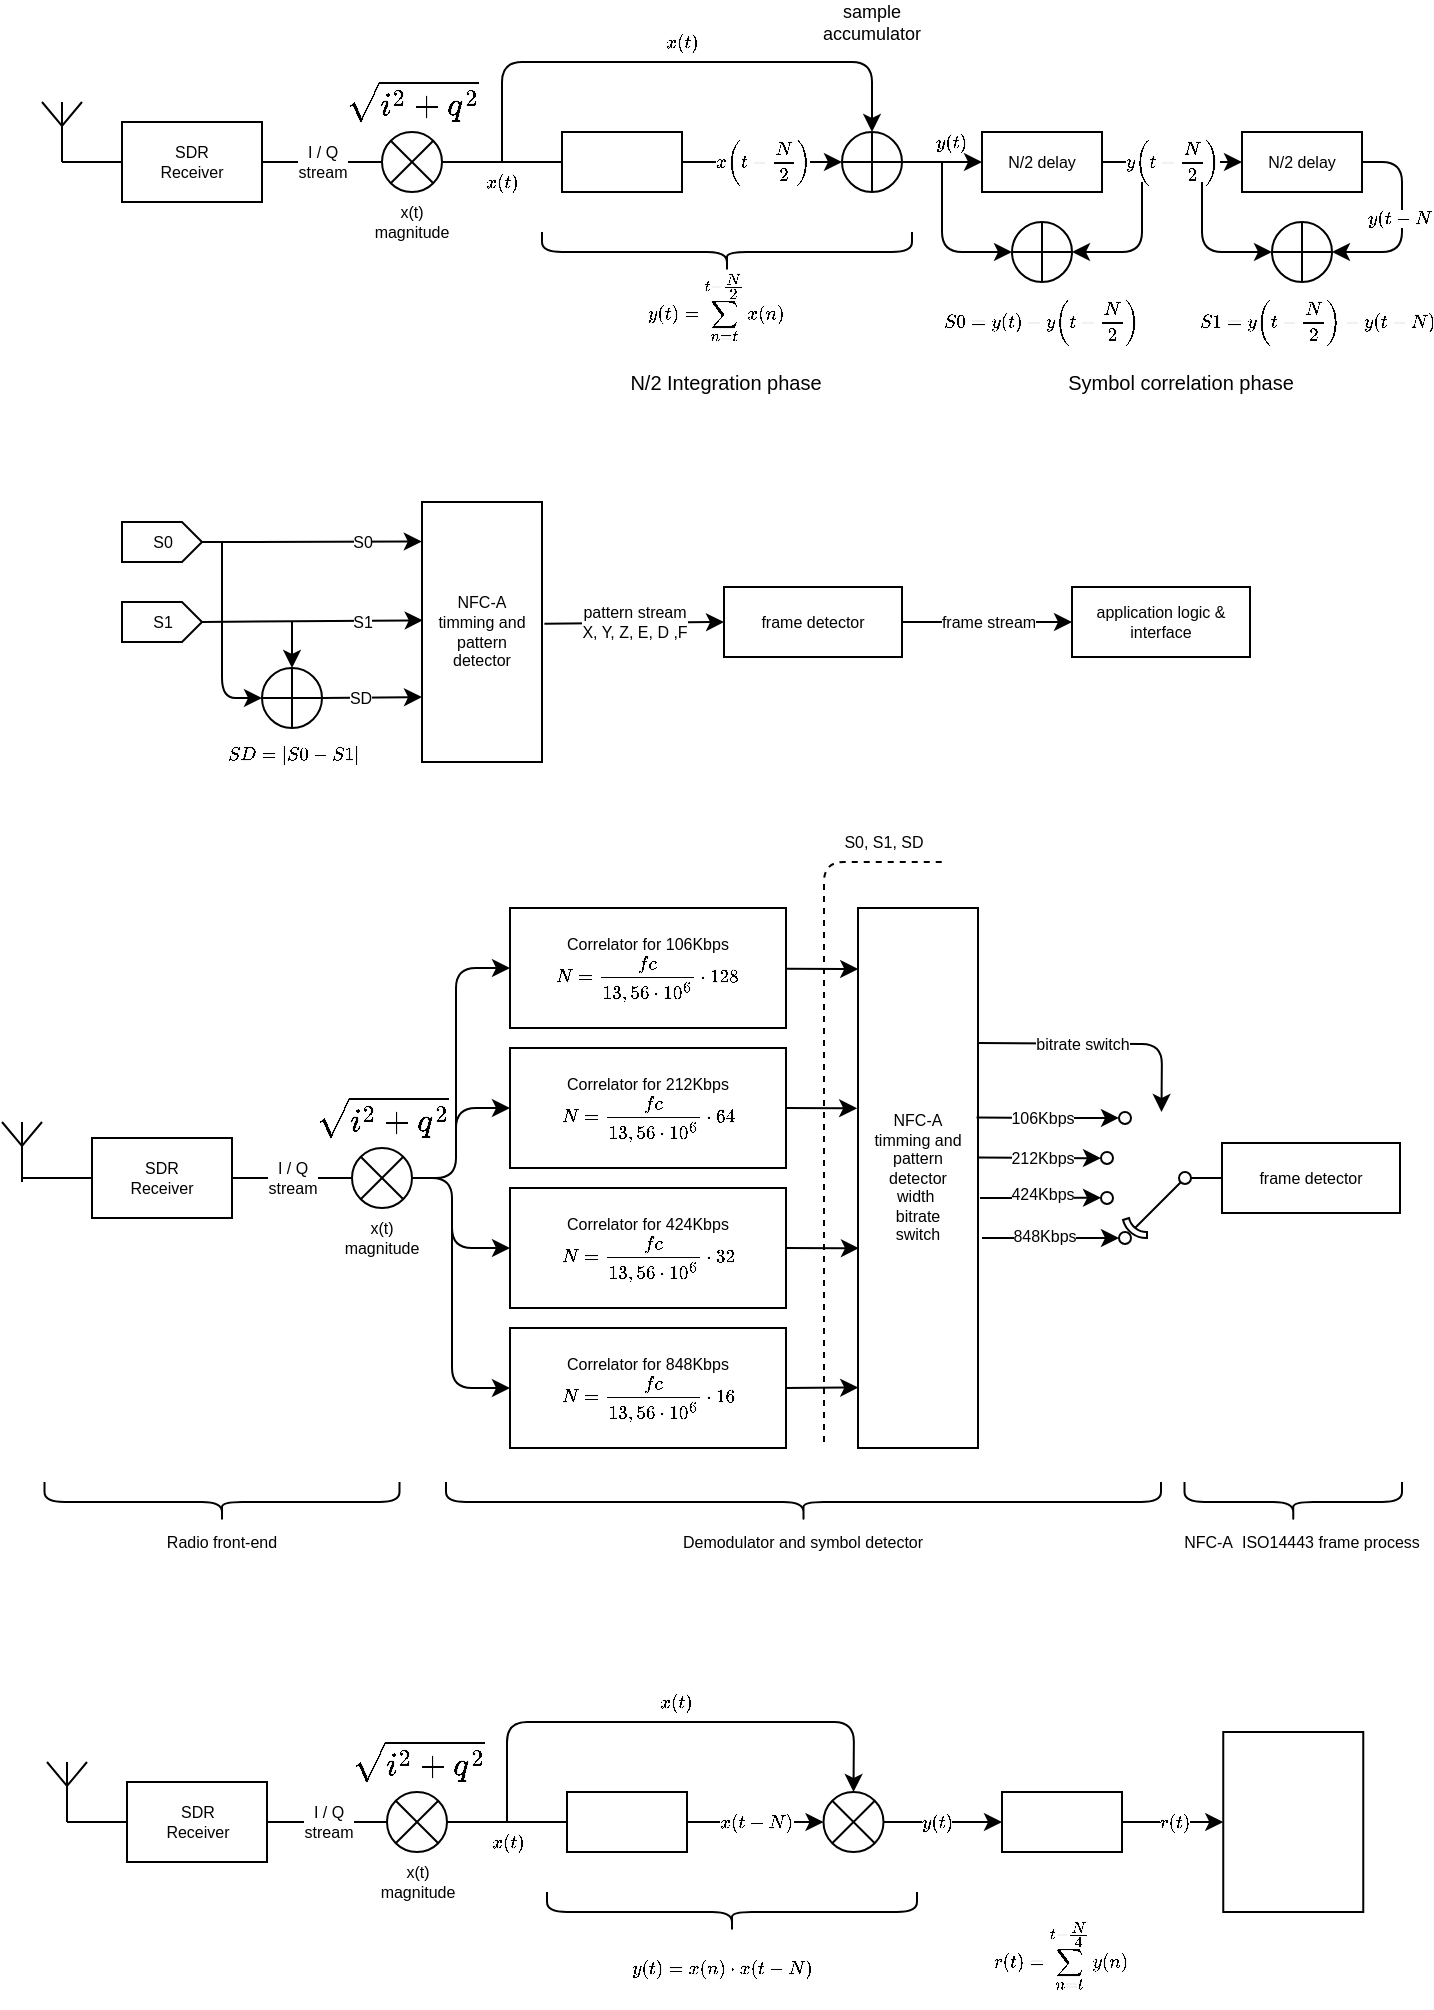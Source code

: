 <mxfile version="12.4.2" type="device" pages="1"><diagram id="KzecghBcAz45nVt6LYhF" name="Page-1"><mxGraphModel dx="577" dy="331" grid="0" gridSize="10" guides="1" tooltips="1" connect="1" arrows="1" fold="1" page="1" pageScale="1" pageWidth="827" pageHeight="1169" math="1" shadow="0"><root><mxCell id="0"/><mxCell id="1" parent="0"/><mxCell id="un3lmGQ74TTck5vZ8iia-1" value="" style="verticalLabelPosition=bottom;shadow=0;dashed=0;align=center;html=1;verticalAlign=top;shape=mxgraph.electrical.radio.aerial_-_antenna_1;" parent="1" vertex="1"><mxGeometry x="60" y="110" width="20" height="30" as="geometry"/></mxCell><mxCell id="un3lmGQ74TTck5vZ8iia-8" value="SDR&lt;br style=&quot;font-size: 8px;&quot;&gt;Receiver" style="rounded=0;whiteSpace=wrap;html=1;fontSize=8;" parent="1" vertex="1"><mxGeometry x="100" y="120" width="70" height="40" as="geometry"/></mxCell><mxCell id="un3lmGQ74TTck5vZ8iia-9" value="" style="endArrow=none;html=1;fontSize=8;entryX=0;entryY=0.5;entryDx=0;entryDy=0;exitX=0.5;exitY=1;exitDx=0;exitDy=0;exitPerimeter=0;" parent="1" source="un3lmGQ74TTck5vZ8iia-1" target="un3lmGQ74TTck5vZ8iia-8" edge="1"><mxGeometry width="50" height="50" relative="1" as="geometry"><mxPoint x="20" y="230" as="sourcePoint"/><mxPoint x="70" y="180" as="targetPoint"/></mxGeometry></mxCell><mxCell id="un3lmGQ74TTck5vZ8iia-11" value="&lt;span&gt;I / Q&lt;br&gt;stream&lt;/span&gt;" style="endArrow=none;html=1;fontSize=8;entryX=0;entryY=0.5;entryDx=0;entryDy=0;exitX=1;exitY=0.5;exitDx=0;exitDy=0;fontStyle=0" parent="1" source="un3lmGQ74TTck5vZ8iia-8" target="un3lmGQ74TTck5vZ8iia-10" edge="1"><mxGeometry width="50" height="50" relative="1" as="geometry"><mxPoint x="220" y="260" as="sourcePoint"/><mxPoint x="270" y="210" as="targetPoint"/></mxGeometry></mxCell><mxCell id="un3lmGQ74TTck5vZ8iia-15" value="`x(t)`" style="endArrow=none;html=1;fontSize=8;exitX=1;exitY=0.5;exitDx=0;exitDy=0;entryX=0;entryY=0.5;entryDx=0;entryDy=0;labelBorderColor=none;fontStyle=1" parent="1" source="un3lmGQ74TTck5vZ8iia-10" target="un3lmGQ74TTck5vZ8iia-22" edge="1"><mxGeometry y="-10" width="50" height="50" relative="1" as="geometry"><mxPoint x="250" y="230" as="sourcePoint"/><mxPoint x="297.5" y="140.0" as="targetPoint"/><mxPoint as="offset"/></mxGeometry></mxCell><mxCell id="un3lmGQ74TTck5vZ8iia-29" value="" style="group" parent="1" vertex="1" connectable="0"><mxGeometry x="320" y="125" width="60" height="30" as="geometry"/></mxCell><mxCell id="un3lmGQ74TTck5vZ8iia-23" value="" style="group" parent="un3lmGQ74TTck5vZ8iia-29" vertex="1" connectable="0"><mxGeometry width="60" height="30" as="geometry"/></mxCell><mxCell id="un3lmGQ74TTck5vZ8iia-17" value="N/2 delay" style="text;html=1;strokeColor=none;fillColor=none;align=center;verticalAlign=middle;whiteSpace=wrap;rounded=0;fontSize=8;" parent="un3lmGQ74TTck5vZ8iia-23" vertex="1"><mxGeometry x="8.571" y="5" width="42.857" height="20" as="geometry"/></mxCell><mxCell id="un3lmGQ74TTck5vZ8iia-22" value="" style="rounded=0;whiteSpace=wrap;html=1;fontSize=8;" parent="un3lmGQ74TTck5vZ8iia-23" vertex="1"><mxGeometry width="60" height="30" as="geometry"/></mxCell><mxCell id="un3lmGQ74TTck5vZ8iia-32" value="`x(t-N/2)`" style="endArrow=classic;html=1;fontSize=8;entryX=0;entryY=0.5;entryDx=0;entryDy=0;fontStyle=1;exitX=1;exitY=0.5;exitDx=0;exitDy=0;" parent="1" source="un3lmGQ74TTck5vZ8iia-22" target="un3lmGQ74TTck5vZ8iia-31" edge="1"><mxGeometry width="50" height="50" relative="1" as="geometry"><mxPoint x="390" y="140" as="sourcePoint"/><mxPoint x="441" y="140.0" as="targetPoint"/><mxPoint as="offset"/></mxGeometry></mxCell><mxCell id="un3lmGQ74TTck5vZ8iia-33" value="`x(t)`" style="endArrow=classic;html=1;fontSize=8;entryX=0.5;entryY=0;entryDx=0;entryDy=0;fontStyle=1" parent="1" target="un3lmGQ74TTck5vZ8iia-31" edge="1"><mxGeometry x="0.037" y="10" width="50" height="50" relative="1" as="geometry"><mxPoint x="290" y="140" as="sourcePoint"/><mxPoint x="450" y="150.0" as="targetPoint"/><Array as="points"><mxPoint x="290" y="90"/><mxPoint x="410" y="90"/><mxPoint x="475" y="90"/></Array><mxPoint as="offset"/></mxGeometry></mxCell><mxCell id="un3lmGQ74TTck5vZ8iia-37" value="" style="group;fontStyle=0" parent="1" vertex="1" connectable="0"><mxGeometry x="210" y="100" width="70" height="80" as="geometry"/></mxCell><mxCell id="un3lmGQ74TTck5vZ8iia-14" value="" style="group" parent="un3lmGQ74TTck5vZ8iia-37" vertex="1" connectable="0"><mxGeometry width="70" height="55" as="geometry"/></mxCell><mxCell id="un3lmGQ74TTck5vZ8iia-10" value="" style="shape=sumEllipse;perimeter=ellipsePerimeter;whiteSpace=wrap;html=1;backgroundOutline=1;fontSize=8;" parent="un3lmGQ74TTck5vZ8iia-14" vertex="1"><mxGeometry x="20" y="25" width="30" height="30" as="geometry"/></mxCell><mxCell id="un3lmGQ74TTck5vZ8iia-13" value="&lt;span style=&quot;font-family: &amp;#34;courier new&amp;#34; , &amp;#34;courier&amp;#34; , monospace ; font-size: 14px ; text-align: left ; background-color: rgb(255 , 255 , 255)&quot;&gt;`sqrt(i^2+q^2)`&lt;/span&gt;&lt;span style=&quot;font-family: &amp;#34;courier new&amp;#34; , &amp;#34;courier&amp;#34; , monospace ; font-size: 14px ; text-align: left ; background-color: rgb(255 , 255 , 255)&quot;&gt;&lt;br&gt;&lt;/span&gt;" style="text;html=1;strokeColor=none;fillColor=none;align=center;verticalAlign=middle;whiteSpace=wrap;rounded=0;fontSize=8;" parent="un3lmGQ74TTck5vZ8iia-14" vertex="1"><mxGeometry width="70" height="20" as="geometry"/></mxCell><mxCell id="un3lmGQ74TTck5vZ8iia-36" value="x(t)&lt;br&gt;magnitude" style="text;html=1;strokeColor=none;fillColor=none;align=center;verticalAlign=middle;whiteSpace=wrap;rounded=0;fontSize=8;" parent="un3lmGQ74TTck5vZ8iia-37" vertex="1"><mxGeometry x="15" y="60" width="40" height="20" as="geometry"/></mxCell><mxCell id="un3lmGQ74TTck5vZ8iia-31" value="" style="shape=orEllipse;perimeter=ellipsePerimeter;whiteSpace=wrap;html=1;backgroundOutline=1;fontSize=8;" parent="1" vertex="1"><mxGeometry x="460" y="125" width="30" height="30" as="geometry"/></mxCell><mxCell id="un3lmGQ74TTck5vZ8iia-34" value="&lt;span style=&quot;font-family: arial, helvetica, sans-serif; font-size: 8px; white-space: normal;&quot;&gt;`y(t)=sum_(n=t)^(t-N/2)x(n)`&lt;br style=&quot;font-size: 8px;&quot;&gt;&lt;/span&gt;" style="text;html=1;strokeColor=none;fillColor=none;align=center;verticalAlign=middle;whiteSpace=wrap;rounded=0;fontSize=8;" parent="1" vertex="1"><mxGeometry x="357" y="193" width="80" height="40" as="geometry"/></mxCell><mxCell id="un3lmGQ74TTck5vZ8iia-38" value="sample&lt;br style=&quot;font-size: 9px;&quot;&gt;accumulator" style="text;html=1;strokeColor=none;fillColor=none;align=center;verticalAlign=middle;whiteSpace=wrap;rounded=0;fontSize=9;" parent="1" vertex="1"><mxGeometry x="455" y="60" width="40" height="20" as="geometry"/></mxCell><mxCell id="un3lmGQ74TTck5vZ8iia-39" value="N/2 delay" style="rounded=0;whiteSpace=wrap;html=1;fontSize=8;" parent="1" vertex="1"><mxGeometry x="530" y="125" width="60" height="30" as="geometry"/></mxCell><mxCell id="un3lmGQ74TTck5vZ8iia-40" value="`y(t)`" style="endArrow=classic;html=1;fontSize=8;exitX=1;exitY=0.5;exitDx=0;exitDy=0;entryX=0;entryY=0.5;entryDx=0;entryDy=0;fontStyle=1" parent="1" source="un3lmGQ74TTck5vZ8iia-31" target="un3lmGQ74TTck5vZ8iia-39" edge="1"><mxGeometry x="0.2" y="10" width="50" height="50" relative="1" as="geometry"><mxPoint x="550" y="290" as="sourcePoint"/><mxPoint x="600" y="240" as="targetPoint"/><mxPoint as="offset"/></mxGeometry></mxCell><mxCell id="un3lmGQ74TTck5vZ8iia-41" value="N/2 delay" style="rounded=0;whiteSpace=wrap;html=1;fontSize=8;" parent="1" vertex="1"><mxGeometry x="660" y="125" width="60" height="30" as="geometry"/></mxCell><mxCell id="un3lmGQ74TTck5vZ8iia-42" value="`y(t-N/2)`" style="endArrow=classic;html=1;fontSize=8;exitX=1;exitY=0.5;exitDx=0;exitDy=0;fontStyle=1" parent="1" source="un3lmGQ74TTck5vZ8iia-39" target="un3lmGQ74TTck5vZ8iia-41" edge="1"><mxGeometry width="50" height="50" relative="1" as="geometry"><mxPoint x="670" y="250" as="sourcePoint"/><mxPoint x="720" y="200" as="targetPoint"/></mxGeometry></mxCell><mxCell id="un3lmGQ74TTck5vZ8iia-44" value="" style="shape=orEllipse;perimeter=ellipsePerimeter;whiteSpace=wrap;html=1;backgroundOutline=1;fontSize=8;" parent="1" vertex="1"><mxGeometry x="545" y="170" width="30" height="30" as="geometry"/></mxCell><mxCell id="un3lmGQ74TTck5vZ8iia-48" value="" style="endArrow=classic;html=1;fontSize=8;entryX=0;entryY=0.5;entryDx=0;entryDy=0;" parent="1" target="un3lmGQ74TTck5vZ8iia-44" edge="1"><mxGeometry width="50" height="50" relative="1" as="geometry"><mxPoint x="510" y="140" as="sourcePoint"/><mxPoint x="400" y="340" as="targetPoint"/><Array as="points"><mxPoint x="510" y="185"/></Array></mxGeometry></mxCell><mxCell id="un3lmGQ74TTck5vZ8iia-51" value="" style="shape=orEllipse;perimeter=ellipsePerimeter;whiteSpace=wrap;html=1;backgroundOutline=1;fontSize=8;" parent="1" vertex="1"><mxGeometry x="675" y="170" width="30" height="30" as="geometry"/></mxCell><mxCell id="un3lmGQ74TTck5vZ8iia-55" value="" style="endArrow=classic;html=1;fontSize=8;entryX=0;entryY=0.5;entryDx=0;entryDy=0;" parent="1" target="un3lmGQ74TTck5vZ8iia-51" edge="1"><mxGeometry width="50" height="50" relative="1" as="geometry"><mxPoint x="640" y="150" as="sourcePoint"/><mxPoint x="680" y="290" as="targetPoint"/><Array as="points"><mxPoint x="640" y="185"/></Array></mxGeometry></mxCell><mxCell id="un3lmGQ74TTck5vZ8iia-56" value="" style="endArrow=classic;html=1;fontSize=8;entryX=1;entryY=0.5;entryDx=0;entryDy=0;" parent="1" target="un3lmGQ74TTck5vZ8iia-44" edge="1"><mxGeometry width="50" height="50" relative="1" as="geometry"><mxPoint x="610" y="150" as="sourcePoint"/><mxPoint x="330" y="300" as="targetPoint"/><Array as="points"><mxPoint x="610" y="185"/></Array></mxGeometry></mxCell><mxCell id="un3lmGQ74TTck5vZ8iia-59" value="`y(t-N)`" style="endArrow=classic;html=1;fontSize=8;exitX=1;exitY=0.5;exitDx=0;exitDy=0;entryX=1;entryY=0.5;entryDx=0;entryDy=0;fontStyle=0" parent="1" source="un3lmGQ74TTck5vZ8iia-41" target="un3lmGQ74TTck5vZ8iia-51" edge="1"><mxGeometry x="-0.048" width="50" height="50" relative="1" as="geometry"><mxPoint x="750" y="270" as="sourcePoint"/><mxPoint x="800" y="220" as="targetPoint"/><Array as="points"><mxPoint x="740" y="140"/><mxPoint x="740" y="185"/></Array><mxPoint as="offset"/></mxGeometry></mxCell><mxCell id="un3lmGQ74TTck5vZ8iia-60" value="`S0=y(t)-y(t-N/2)`" style="text;html=1;strokeColor=none;fillColor=none;align=center;verticalAlign=middle;whiteSpace=wrap;rounded=0;fontSize=8;" parent="1" vertex="1"><mxGeometry x="515" y="210" width="90" height="20" as="geometry"/></mxCell><mxCell id="un3lmGQ74TTck5vZ8iia-61" value="" style="shape=curlyBracket;whiteSpace=wrap;html=1;rounded=1;fontSize=7;rotation=-90;" parent="1" vertex="1"><mxGeometry x="392.5" y="92.5" width="20" height="185" as="geometry"/></mxCell><mxCell id="un3lmGQ74TTck5vZ8iia-63" value="`S1=y(t-N/2)-y(t-N)`" style="text;html=1;strokeColor=none;fillColor=none;align=center;verticalAlign=middle;whiteSpace=wrap;rounded=0;fontSize=8;" parent="1" vertex="1"><mxGeometry x="650" y="210" width="95" height="20" as="geometry"/></mxCell><mxCell id="un3lmGQ74TTck5vZ8iia-67" value="N/2 Integration phase" style="text;html=1;strokeColor=none;fillColor=none;align=center;verticalAlign=middle;whiteSpace=wrap;rounded=0;fontSize=10;" parent="1" vertex="1"><mxGeometry x="347.5" y="240" width="107.5" height="20" as="geometry"/></mxCell><mxCell id="un3lmGQ74TTck5vZ8iia-68" value="Symbol correlation phase" style="text;html=1;strokeColor=none;fillColor=none;align=center;verticalAlign=middle;whiteSpace=wrap;rounded=0;fontSize=10;" parent="1" vertex="1"><mxGeometry x="567.5" y="240" width="122.5" height="20" as="geometry"/></mxCell><mxCell id="un3lmGQ74TTck5vZ8iia-69" value="NFC-A&lt;br&gt;timming and&lt;br&gt;pattern&lt;br&gt;detector" style="rounded=0;whiteSpace=wrap;html=1;fontSize=8;" parent="1" vertex="1"><mxGeometry x="250" y="310" width="60" height="130" as="geometry"/></mxCell><mxCell id="un3lmGQ74TTck5vZ8iia-71" value="S0" style="html=1;shadow=0;dashed=0;align=center;verticalAlign=middle;shape=mxgraph.arrows2.arrow;dy=0;dx=10;notch=0;fontSize=8;" parent="1" vertex="1"><mxGeometry x="100" y="320" width="40" height="20" as="geometry"/></mxCell><mxCell id="un3lmGQ74TTck5vZ8iia-72" value="S1" style="html=1;shadow=0;dashed=0;align=center;verticalAlign=middle;shape=mxgraph.arrows2.arrow;dy=0;dx=10;notch=0;fontSize=8;" parent="1" vertex="1"><mxGeometry x="100" y="360" width="40" height="20" as="geometry"/></mxCell><mxCell id="un3lmGQ74TTck5vZ8iia-73" value="" style="shape=orEllipse;perimeter=ellipsePerimeter;whiteSpace=wrap;html=1;backgroundOutline=1;fontSize=8;" parent="1" vertex="1"><mxGeometry x="170" y="393" width="30" height="30" as="geometry"/></mxCell><mxCell id="un3lmGQ74TTck5vZ8iia-74" value="" style="endArrow=classic;html=1;fontSize=8;exitX=1;exitY=0.5;exitDx=0;exitDy=0;exitPerimeter=0;entryX=-0.002;entryY=0.152;entryDx=0;entryDy=0;entryPerimeter=0;" parent="1" source="un3lmGQ74TTck5vZ8iia-71" target="un3lmGQ74TTck5vZ8iia-69" edge="1"><mxGeometry width="50" height="50" relative="1" as="geometry"><mxPoint x="200" y="370" as="sourcePoint"/><mxPoint x="270" y="343" as="targetPoint"/></mxGeometry></mxCell><mxCell id="un3lmGQ74TTck5vZ8iia-77" value="S0" style="text;html=1;align=center;verticalAlign=middle;resizable=0;points=[];;labelBackgroundColor=#ffffff;fontSize=8;" parent="un3lmGQ74TTck5vZ8iia-74" vertex="1" connectable="0"><mxGeometry x="0.313" y="-2" relative="1" as="geometry"><mxPoint x="8" y="-1.84" as="offset"/></mxGeometry></mxCell><mxCell id="un3lmGQ74TTck5vZ8iia-75" value="" style="endArrow=classic;html=1;fontSize=8;exitX=1;exitY=0.5;exitDx=0;exitDy=0;exitPerimeter=0;entryX=0.006;entryY=0.455;entryDx=0;entryDy=0;entryPerimeter=0;" parent="1" source="un3lmGQ74TTck5vZ8iia-72" target="un3lmGQ74TTck5vZ8iia-69" edge="1"><mxGeometry width="50" height="50" relative="1" as="geometry"><mxPoint x="160" y="350" as="sourcePoint"/><mxPoint x="280" y="352.5" as="targetPoint"/></mxGeometry></mxCell><mxCell id="un3lmGQ74TTck5vZ8iia-78" value="S1" style="text;html=1;align=center;verticalAlign=middle;resizable=0;points=[];;labelBackgroundColor=#ffffff;fontSize=8;" parent="un3lmGQ74TTck5vZ8iia-75" vertex="1" connectable="0"><mxGeometry x="0.374" relative="1" as="geometry"><mxPoint x="4" y="0.59" as="offset"/></mxGeometry></mxCell><mxCell id="un3lmGQ74TTck5vZ8iia-76" value="" style="endArrow=classic;html=1;fontSize=8;entryX=0;entryY=0.75;entryDx=0;entryDy=0;exitX=1;exitY=0.5;exitDx=0;exitDy=0;" parent="1" source="un3lmGQ74TTck5vZ8iia-73" target="un3lmGQ74TTck5vZ8iia-69" edge="1"><mxGeometry width="50" height="50" relative="1" as="geometry"><mxPoint x="190" y="440" as="sourcePoint"/><mxPoint x="240" y="390" as="targetPoint"/></mxGeometry></mxCell><mxCell id="un3lmGQ74TTck5vZ8iia-79" value="SD" style="text;html=1;align=center;verticalAlign=middle;resizable=0;points=[];;labelBackgroundColor=#ffffff;fontSize=8;" parent="un3lmGQ74TTck5vZ8iia-76" vertex="1" connectable="0"><mxGeometry x="-0.24" relative="1" as="geometry"><mxPoint as="offset"/></mxGeometry></mxCell><mxCell id="un3lmGQ74TTck5vZ8iia-80" value="" style="endArrow=classic;html=1;fontSize=8;entryX=0.5;entryY=0;entryDx=0;entryDy=0;" parent="1" target="un3lmGQ74TTck5vZ8iia-73" edge="1"><mxGeometry width="50" height="50" relative="1" as="geometry"><mxPoint x="185" y="370" as="sourcePoint"/><mxPoint x="200" y="250" as="targetPoint"/></mxGeometry></mxCell><mxCell id="un3lmGQ74TTck5vZ8iia-81" value="" style="endArrow=classic;html=1;fontSize=8;entryX=0;entryY=0.5;entryDx=0;entryDy=0;" parent="1" target="un3lmGQ74TTck5vZ8iia-73" edge="1"><mxGeometry width="50" height="50" relative="1" as="geometry"><mxPoint x="150" y="330" as="sourcePoint"/><mxPoint x="195" y="403" as="targetPoint"/><Array as="points"><mxPoint x="150" y="408"/></Array></mxGeometry></mxCell><mxCell id="un3lmGQ74TTck5vZ8iia-82" value="frame detector" style="rounded=0;whiteSpace=wrap;html=1;fontSize=8;" parent="1" vertex="1"><mxGeometry x="401" y="352.5" width="89" height="35" as="geometry"/></mxCell><mxCell id="un3lmGQ74TTck5vZ8iia-83" value="pattern stream&lt;br&gt;X, Y, Z, E, D ,F" style="endArrow=classic;html=1;fontSize=8;exitX=1.02;exitY=0.468;exitDx=0;exitDy=0;exitPerimeter=0;entryX=0;entryY=0.5;entryDx=0;entryDy=0;" parent="1" source="un3lmGQ74TTck5vZ8iia-69" target="un3lmGQ74TTck5vZ8iia-82" edge="1"><mxGeometry width="50" height="50" relative="1" as="geometry"><mxPoint x="400" y="470" as="sourcePoint"/><mxPoint x="450" y="420" as="targetPoint"/></mxGeometry></mxCell><mxCell id="un3lmGQ74TTck5vZ8iia-84" value="application logic &amp;amp;&lt;br&gt;interface" style="rounded=0;whiteSpace=wrap;html=1;fontSize=8;" parent="1" vertex="1"><mxGeometry x="575" y="352.5" width="89" height="35" as="geometry"/></mxCell><mxCell id="un3lmGQ74TTck5vZ8iia-85" value="frame stream" style="endArrow=classic;html=1;fontSize=8;entryX=0;entryY=0.5;entryDx=0;entryDy=0;exitX=1;exitY=0.5;exitDx=0;exitDy=0;" parent="1" source="un3lmGQ74TTck5vZ8iia-82" target="un3lmGQ74TTck5vZ8iia-84" edge="1"><mxGeometry width="50" height="50" relative="1" as="geometry"><mxPoint x="520" y="360" as="sourcePoint"/><mxPoint x="560" y="430" as="targetPoint"/></mxGeometry></mxCell><mxCell id="un3lmGQ74TTck5vZ8iia-86" value="`SD=abs(S0-S1)`" style="text;html=1;strokeColor=none;fillColor=none;align=center;verticalAlign=middle;whiteSpace=wrap;rounded=0;fontSize=8;" parent="1" vertex="1"><mxGeometry x="146.5" y="426" width="77" height="20" as="geometry"/></mxCell><mxCell id="un3lmGQ74TTck5vZ8iia-87" value="Correlator for 106Kbps&lt;br&gt;`N=(fc)/(13,56*10^6)*128`" style="rounded=0;whiteSpace=wrap;html=1;fontSize=8;" parent="1" vertex="1"><mxGeometry x="294" y="513" width="138" height="60" as="geometry"/></mxCell><mxCell id="un3lmGQ74TTck5vZ8iia-88" value="Correlator for 212Kbps&lt;br&gt;`N=(fc)/(13,56*10^6)*64`" style="rounded=0;whiteSpace=wrap;html=1;fontSize=8;" parent="1" vertex="1"><mxGeometry x="294" y="583" width="138" height="60" as="geometry"/></mxCell><mxCell id="un3lmGQ74TTck5vZ8iia-89" value="Correlator for 424Kbps&lt;br&gt;`N=(fc)/(13,56*10^6)*32`" style="rounded=0;whiteSpace=wrap;html=1;fontSize=8;" parent="1" vertex="1"><mxGeometry x="294" y="653" width="138" height="60" as="geometry"/></mxCell><mxCell id="un3lmGQ74TTck5vZ8iia-90" value="" style="verticalLabelPosition=bottom;shadow=0;dashed=0;align=center;html=1;verticalAlign=top;shape=mxgraph.electrical.radio.aerial_-_antenna_1;" parent="1" vertex="1"><mxGeometry x="40" y="620" width="20" height="30" as="geometry"/></mxCell><mxCell id="un3lmGQ74TTck5vZ8iia-91" value="SDR&lt;br style=&quot;font-size: 8px;&quot;&gt;Receiver" style="rounded=0;whiteSpace=wrap;html=1;fontSize=8;" parent="1" vertex="1"><mxGeometry x="85" y="628" width="70" height="40" as="geometry"/></mxCell><mxCell id="un3lmGQ74TTck5vZ8iia-92" value="" style="endArrow=none;html=1;fontSize=8;entryX=0;entryY=0.5;entryDx=0;entryDy=0;" parent="1" target="un3lmGQ74TTck5vZ8iia-91" edge="1"><mxGeometry width="50" height="50" relative="1" as="geometry"><mxPoint x="50" y="648" as="sourcePoint"/><mxPoint x="55" y="693" as="targetPoint"/></mxGeometry></mxCell><mxCell id="un3lmGQ74TTck5vZ8iia-93" value="&lt;span&gt;I / Q&lt;br&gt;stream&lt;/span&gt;" style="endArrow=none;html=1;fontSize=8;entryX=0;entryY=0.5;entryDx=0;entryDy=0;exitX=1;exitY=0.5;exitDx=0;exitDy=0;fontStyle=0" parent="1" source="un3lmGQ74TTck5vZ8iia-91" edge="1"><mxGeometry width="50" height="50" relative="1" as="geometry"><mxPoint x="205" y="773" as="sourcePoint"/><mxPoint x="215" y="648" as="targetPoint"/></mxGeometry></mxCell><mxCell id="un3lmGQ74TTck5vZ8iia-99" value="NFC-A&lt;br&gt;timming and&lt;br&gt;pattern&lt;br&gt;detector&lt;br&gt;width&amp;nbsp;&lt;br&gt;bitrate&lt;br&gt;switch" style="rounded=0;whiteSpace=wrap;html=1;fontSize=8;" parent="1" vertex="1"><mxGeometry x="468" y="513" width="60" height="270" as="geometry"/></mxCell><mxCell id="un3lmGQ74TTck5vZ8iia-100" value="" style="endArrow=classic;html=1;fontSize=8;entryX=0.002;entryY=0.113;entryDx=0;entryDy=0;entryPerimeter=0;" parent="1" source="un3lmGQ74TTck5vZ8iia-87" target="un3lmGQ74TTck5vZ8iia-99" edge="1"><mxGeometry width="50" height="50" relative="1" as="geometry"><mxPoint x="452" y="503" as="sourcePoint"/><mxPoint x="502" y="453" as="targetPoint"/></mxGeometry></mxCell><mxCell id="un3lmGQ74TTck5vZ8iia-101" value="" style="endArrow=classic;html=1;fontSize=8;exitX=1;exitY=0.5;exitDx=0;exitDy=0;entryX=-0.007;entryY=0.371;entryDx=0;entryDy=0;entryPerimeter=0;" parent="1" source="un3lmGQ74TTck5vZ8iia-88" target="un3lmGQ74TTck5vZ8iia-99" edge="1"><mxGeometry width="50" height="50" relative="1" as="geometry"><mxPoint x="422" y="793" as="sourcePoint"/><mxPoint x="502" y="763" as="targetPoint"/></mxGeometry></mxCell><mxCell id="un3lmGQ74TTck5vZ8iia-102" value="" style="endArrow=classic;html=1;fontSize=8;exitX=1;exitY=0.5;exitDx=0;exitDy=0;entryX=0.008;entryY=0.63;entryDx=0;entryDy=0;entryPerimeter=0;" parent="1" source="un3lmGQ74TTck5vZ8iia-89" target="un3lmGQ74TTck5vZ8iia-99" edge="1"><mxGeometry width="50" height="50" relative="1" as="geometry"><mxPoint x="432" y="793" as="sourcePoint"/><mxPoint x="482" y="743" as="targetPoint"/></mxGeometry></mxCell><mxCell id="un3lmGQ74TTck5vZ8iia-103" value="" style="pointerEvents=1;verticalLabelPosition=bottom;shadow=0;dashed=0;align=center;html=1;verticalAlign=top;shape=mxgraph.electrical.electro-mechanical.shorting_selector;fontSize=8;rotation=-180;" parent="1" vertex="1"><mxGeometry x="589.5" y="615" width="60" height="66" as="geometry"/></mxCell><mxCell id="un3lmGQ74TTck5vZ8iia-104" value="Correlator for 848Kbps&lt;br&gt;`N=(fc)/(13,56*10^6)*16`" style="rounded=0;whiteSpace=wrap;html=1;fontSize=8;" parent="1" vertex="1"><mxGeometry x="294" y="723" width="138" height="60" as="geometry"/></mxCell><mxCell id="un3lmGQ74TTck5vZ8iia-105" value="" style="endArrow=classic;html=1;fontSize=8;exitX=1;exitY=0.5;exitDx=0;exitDy=0;entryX=0.002;entryY=0.888;entryDx=0;entryDy=0;entryPerimeter=0;" parent="1" source="un3lmGQ74TTck5vZ8iia-104" target="un3lmGQ74TTck5vZ8iia-99" edge="1"><mxGeometry width="50" height="50" relative="1" as="geometry"><mxPoint x="442" y="693" as="sourcePoint"/><mxPoint x="502.48" y="693.1" as="targetPoint"/></mxGeometry></mxCell><mxCell id="un3lmGQ74TTck5vZ8iia-112" value="" style="endArrow=classic;html=1;fontSize=8;entryX=0;entryY=0.5;entryDx=0;entryDy=0;" parent="1" target="un3lmGQ74TTck5vZ8iia-87" edge="1"><mxGeometry width="50" height="50" relative="1" as="geometry"><mxPoint x="267" y="625" as="sourcePoint"/><mxPoint x="254" y="553" as="targetPoint"/><Array as="points"><mxPoint x="267" y="543"/></Array></mxGeometry></mxCell><mxCell id="un3lmGQ74TTck5vZ8iia-113" value="" style="endArrow=classic;html=1;fontSize=8;entryX=0;entryY=0.5;entryDx=0;entryDy=0;exitX=1;exitY=0.5;exitDx=0;exitDy=0;" parent="1" target="un3lmGQ74TTck5vZ8iia-89" edge="1"><mxGeometry width="50" height="50" relative="1" as="geometry"><mxPoint x="245" y="648" as="sourcePoint"/><mxPoint x="90" y="804" as="targetPoint"/><Array as="points"><mxPoint x="265" y="648"/><mxPoint x="265" y="683"/></Array></mxGeometry></mxCell><mxCell id="un3lmGQ74TTck5vZ8iia-114" value="" style="endArrow=classic;html=1;fontSize=8;exitX=1;exitY=0.5;exitDx=0;exitDy=0;entryX=0;entryY=0.5;entryDx=0;entryDy=0;" parent="1" target="un3lmGQ74TTck5vZ8iia-88" edge="1"><mxGeometry width="50" height="50" relative="1" as="geometry"><mxPoint x="245" y="648" as="sourcePoint"/><mxPoint x="83" y="882" as="targetPoint"/><Array as="points"><mxPoint x="267" y="648"/><mxPoint x="267" y="613"/></Array></mxGeometry></mxCell><mxCell id="un3lmGQ74TTck5vZ8iia-115" value="" style="endArrow=classic;html=1;fontSize=8;entryX=0;entryY=0.5;entryDx=0;entryDy=0;" parent="1" target="un3lmGQ74TTck5vZ8iia-104" edge="1"><mxGeometry width="50" height="50" relative="1" as="geometry"><mxPoint x="265" y="668" as="sourcePoint"/><mxPoint x="209" y="781" as="targetPoint"/><Array as="points"><mxPoint x="265" y="753"/></Array></mxGeometry></mxCell><mxCell id="un3lmGQ74TTck5vZ8iia-117" value="106Kbps" style="endArrow=classic;html=1;fontSize=8;entryX=0.85;entryY=0.955;entryDx=0;entryDy=0;entryPerimeter=0;exitX=0.988;exitY=0.388;exitDx=0;exitDy=0;exitPerimeter=0;" parent="1" source="un3lmGQ74TTck5vZ8iia-99" target="un3lmGQ74TTck5vZ8iia-103" edge="1"><mxGeometry x="-0.081" width="50" height="50" relative="1" as="geometry"><mxPoint x="558" y="598" as="sourcePoint"/><mxPoint x="608" y="548" as="targetPoint"/><Array as="points"><mxPoint x="555" y="618"/></Array><mxPoint as="offset"/></mxGeometry></mxCell><mxCell id="un3lmGQ74TTck5vZ8iia-118" value="212Kbps" style="endArrow=classic;html=1;fontSize=8;exitX=1;exitY=0.462;exitDx=0;exitDy=0;exitPerimeter=0;entryX=1;entryY=0.65;entryDx=0;entryDy=0;entryPerimeter=0;" parent="1" source="un3lmGQ74TTck5vZ8iia-99" target="un3lmGQ74TTck5vZ8iia-103" edge="1"><mxGeometry x="0.041" width="50" height="50" relative="1" as="geometry"><mxPoint x="537.28" y="627.76" as="sourcePoint"/><mxPoint x="566" y="638" as="targetPoint"/><mxPoint as="offset"/></mxGeometry></mxCell><mxCell id="un3lmGQ74TTck5vZ8iia-119" value="" style="endArrow=classic;html=1;fontSize=8;entryX=1;entryY=0.35;entryDx=0;entryDy=0;entryPerimeter=0;" parent="1" target="un3lmGQ74TTck5vZ8iia-103" edge="1"><mxGeometry width="50" height="50" relative="1" as="geometry"><mxPoint x="529" y="658" as="sourcePoint"/><mxPoint x="576" y="648" as="targetPoint"/></mxGeometry></mxCell><mxCell id="un3lmGQ74TTck5vZ8iia-121" value="424Kbps" style="text;html=1;align=center;verticalAlign=middle;resizable=0;points=[];;labelBackgroundColor=#ffffff;fontSize=8;" parent="un3lmGQ74TTck5vZ8iia-119" vertex="1" connectable="0"><mxGeometry x="-0.263" relative="1" as="geometry"><mxPoint x="8.71" y="-1.96" as="offset"/></mxGeometry></mxCell><mxCell id="un3lmGQ74TTck5vZ8iia-120" value="" style="endArrow=classic;html=1;fontSize=8;entryX=0.85;entryY=0.045;entryDx=0;entryDy=0;entryPerimeter=0;" parent="1" target="un3lmGQ74TTck5vZ8iia-103" edge="1"><mxGeometry width="50" height="50" relative="1" as="geometry"><mxPoint x="530" y="678" as="sourcePoint"/><mxPoint x="578" y="667.9" as="targetPoint"/></mxGeometry></mxCell><mxCell id="un3lmGQ74TTck5vZ8iia-122" value="848Kbps" style="text;html=1;align=center;verticalAlign=middle;resizable=0;points=[];;labelBackgroundColor=#ffffff;fontSize=8;" parent="un3lmGQ74TTck5vZ8iia-120" vertex="1" connectable="0"><mxGeometry x="-0.245" relative="1" as="geometry"><mxPoint x="4.29" y="-1.01" as="offset"/></mxGeometry></mxCell><mxCell id="un3lmGQ74TTck5vZ8iia-123" value="bitrate switch" style="endArrow=classic;html=1;fontSize=8;exitX=1;exitY=0.25;exitDx=0;exitDy=0;" parent="1" source="un3lmGQ74TTck5vZ8iia-99" target="un3lmGQ74TTck5vZ8iia-103" edge="1"><mxGeometry x="-0.175" width="50" height="50" relative="1" as="geometry"><mxPoint x="590" y="585" as="sourcePoint"/><mxPoint x="640" y="535" as="targetPoint"/><Array as="points"><mxPoint x="620" y="581"/></Array><mxPoint as="offset"/></mxGeometry></mxCell><mxCell id="un3lmGQ74TTck5vZ8iia-124" value="frame detector" style="rounded=0;whiteSpace=wrap;html=1;fontSize=8;" parent="1" vertex="1"><mxGeometry x="650" y="630.5" width="89" height="35" as="geometry"/></mxCell><mxCell id="un3lmGQ74TTck5vZ8iia-129" value="" style="shape=curlyBracket;whiteSpace=wrap;html=1;rounded=1;fontSize=8;rotation=-90;" parent="1" vertex="1"><mxGeometry x="430.75" y="631.25" width="20" height="357.5" as="geometry"/></mxCell><mxCell id="un3lmGQ74TTck5vZ8iia-131" value="" style="shape=curlyBracket;whiteSpace=wrap;html=1;rounded=1;fontSize=8;rotation=-90;" parent="1" vertex="1"><mxGeometry x="140" y="721.25" width="20" height="177.5" as="geometry"/></mxCell><mxCell id="un3lmGQ74TTck5vZ8iia-132" value="Radio front-end" style="text;html=1;strokeColor=none;fillColor=none;align=center;verticalAlign=middle;whiteSpace=wrap;rounded=0;fontSize=8;" parent="1" vertex="1"><mxGeometry x="120" y="820" width="60" height="20" as="geometry"/></mxCell><mxCell id="un3lmGQ74TTck5vZ8iia-133" value="Demodulator and symbol detector" style="text;html=1;strokeColor=none;fillColor=none;align=center;verticalAlign=middle;whiteSpace=wrap;rounded=0;fontSize=8;" parent="1" vertex="1"><mxGeometry x="375.38" y="820" width="130.75" height="20" as="geometry"/></mxCell><mxCell id="un3lmGQ74TTck5vZ8iia-134" value="" style="shape=curlyBracket;whiteSpace=wrap;html=1;rounded=1;fontSize=8;rotation=-90;" parent="1" vertex="1"><mxGeometry x="675.63" y="755.63" width="20" height="108.75" as="geometry"/></mxCell><mxCell id="un3lmGQ74TTck5vZ8iia-135" value="NFC-A&amp;nbsp; ISO14443 frame process" style="text;html=1;strokeColor=none;fillColor=none;align=center;verticalAlign=middle;whiteSpace=wrap;rounded=0;fontSize=8;" parent="1" vertex="1"><mxGeometry x="625" y="820" width="130" height="20" as="geometry"/></mxCell><mxCell id="un3lmGQ74TTck5vZ8iia-139" value="" style="endArrow=none;dashed=1;html=1;fontSize=8;entryX=1;entryY=1;entryDx=0;entryDy=0;" parent="1" target="un3lmGQ74TTck5vZ8iia-141" edge="1"><mxGeometry width="50" height="50" relative="1" as="geometry"><mxPoint x="451" y="780" as="sourcePoint"/><mxPoint x="500" y="490" as="targetPoint"/><Array as="points"><mxPoint x="451" y="490"/></Array></mxGeometry></mxCell><mxCell id="un3lmGQ74TTck5vZ8iia-141" value="S0, S1, SD" style="text;html=1;strokeColor=none;fillColor=none;align=center;verticalAlign=middle;whiteSpace=wrap;rounded=0;fontSize=8;" parent="1" vertex="1"><mxGeometry x="450.75" y="470" width="60" height="20" as="geometry"/></mxCell><mxCell id="un3lmGQ74TTck5vZ8iia-142" value="" style="group;fontStyle=0" parent="1" vertex="1" connectable="0"><mxGeometry x="195" y="608" width="70" height="80" as="geometry"/></mxCell><mxCell id="un3lmGQ74TTck5vZ8iia-143" value="" style="group" parent="un3lmGQ74TTck5vZ8iia-142" vertex="1" connectable="0"><mxGeometry width="70" height="55" as="geometry"/></mxCell><mxCell id="un3lmGQ74TTck5vZ8iia-144" value="" style="shape=sumEllipse;perimeter=ellipsePerimeter;whiteSpace=wrap;html=1;backgroundOutline=1;fontSize=8;" parent="un3lmGQ74TTck5vZ8iia-143" vertex="1"><mxGeometry x="20" y="25" width="30" height="30" as="geometry"/></mxCell><mxCell id="un3lmGQ74TTck5vZ8iia-145" value="&lt;span style=&quot;font-family: &amp;#34;courier new&amp;#34; , &amp;#34;courier&amp;#34; , monospace ; font-size: 14px ; text-align: left ; background-color: rgb(255 , 255 , 255)&quot;&gt;`sqrt(i^2+q^2)`&lt;/span&gt;&lt;span style=&quot;font-family: &amp;#34;courier new&amp;#34; , &amp;#34;courier&amp;#34; , monospace ; font-size: 14px ; text-align: left ; background-color: rgb(255 , 255 , 255)&quot;&gt;&lt;br&gt;&lt;/span&gt;" style="text;html=1;strokeColor=none;fillColor=none;align=center;verticalAlign=middle;whiteSpace=wrap;rounded=0;fontSize=8;" parent="un3lmGQ74TTck5vZ8iia-143" vertex="1"><mxGeometry width="70" height="20" as="geometry"/></mxCell><mxCell id="un3lmGQ74TTck5vZ8iia-146" value="x(t)&lt;br&gt;magnitude" style="text;html=1;strokeColor=none;fillColor=none;align=center;verticalAlign=middle;whiteSpace=wrap;rounded=0;fontSize=8;" parent="un3lmGQ74TTck5vZ8iia-142" vertex="1"><mxGeometry x="15" y="60" width="40" height="20" as="geometry"/></mxCell><mxCell id="l7yJkbQgUXD8kPynRnK8-1" value="" style="verticalLabelPosition=bottom;shadow=0;dashed=0;align=center;html=1;verticalAlign=top;shape=mxgraph.electrical.radio.aerial_-_antenna_1;" vertex="1" parent="1"><mxGeometry x="62.5" y="940" width="20" height="30" as="geometry"/></mxCell><mxCell id="l7yJkbQgUXD8kPynRnK8-2" value="SDR&lt;br style=&quot;font-size: 8px;&quot;&gt;Receiver" style="rounded=0;whiteSpace=wrap;html=1;fontSize=8;" vertex="1" parent="1"><mxGeometry x="102.5" y="950" width="70" height="40" as="geometry"/></mxCell><mxCell id="l7yJkbQgUXD8kPynRnK8-3" value="" style="endArrow=none;html=1;fontSize=8;entryX=0;entryY=0.5;entryDx=0;entryDy=0;exitX=0.5;exitY=1;exitDx=0;exitDy=0;exitPerimeter=0;" edge="1" parent="1" source="l7yJkbQgUXD8kPynRnK8-1" target="l7yJkbQgUXD8kPynRnK8-2"><mxGeometry width="50" height="50" relative="1" as="geometry"><mxPoint x="22.5" y="1060" as="sourcePoint"/><mxPoint x="72.5" y="1010" as="targetPoint"/></mxGeometry></mxCell><mxCell id="l7yJkbQgUXD8kPynRnK8-4" value="&lt;span&gt;I / Q&lt;br&gt;stream&lt;/span&gt;" style="endArrow=none;html=1;fontSize=8;entryX=0;entryY=0.5;entryDx=0;entryDy=0;exitX=1;exitY=0.5;exitDx=0;exitDy=0;fontStyle=0" edge="1" parent="1" source="l7yJkbQgUXD8kPynRnK8-2" target="l7yJkbQgUXD8kPynRnK8-14"><mxGeometry width="50" height="50" relative="1" as="geometry"><mxPoint x="222.5" y="1090" as="sourcePoint"/><mxPoint x="272.5" y="1040" as="targetPoint"/></mxGeometry></mxCell><mxCell id="l7yJkbQgUXD8kPynRnK8-5" value="`x(t)`" style="endArrow=none;html=1;fontSize=8;exitX=1;exitY=0.5;exitDx=0;exitDy=0;entryX=0;entryY=0.5;entryDx=0;entryDy=0;labelBorderColor=none;fontStyle=1" edge="1" parent="1" source="l7yJkbQgUXD8kPynRnK8-14" target="l7yJkbQgUXD8kPynRnK8-9"><mxGeometry y="-10" width="50" height="50" relative="1" as="geometry"><mxPoint x="252.5" y="1060" as="sourcePoint"/><mxPoint x="300" y="970.0" as="targetPoint"/><mxPoint as="offset"/></mxGeometry></mxCell><mxCell id="l7yJkbQgUXD8kPynRnK8-6" value="" style="group" vertex="1" connectable="0" parent="1"><mxGeometry x="322.5" y="955" width="60" height="30" as="geometry"/></mxCell><mxCell id="l7yJkbQgUXD8kPynRnK8-7" value="" style="group" vertex="1" connectable="0" parent="l7yJkbQgUXD8kPynRnK8-6"><mxGeometry width="60" height="30" as="geometry"/></mxCell><mxCell id="l7yJkbQgUXD8kPynRnK8-8" value="N delay" style="text;html=1;strokeColor=none;fillColor=none;align=center;verticalAlign=middle;whiteSpace=wrap;rounded=0;fontSize=8;" vertex="1" parent="l7yJkbQgUXD8kPynRnK8-7"><mxGeometry x="8.571" y="5" width="42.857" height="20" as="geometry"/></mxCell><mxCell id="l7yJkbQgUXD8kPynRnK8-9" value="" style="rounded=0;whiteSpace=wrap;html=1;fontSize=8;" vertex="1" parent="l7yJkbQgUXD8kPynRnK8-7"><mxGeometry width="60" height="30" as="geometry"/></mxCell><mxCell id="l7yJkbQgUXD8kPynRnK8-10" value="`x(t-N)`" style="endArrow=classic;html=1;fontSize=8;entryX=0;entryY=0.5;entryDx=0;entryDy=0;fontStyle=1;exitX=1;exitY=0.5;exitDx=0;exitDy=0;" edge="1" parent="1" source="l7yJkbQgUXD8kPynRnK8-9" target="l7yJkbQgUXD8kPynRnK8-23"><mxGeometry width="50" height="50" relative="1" as="geometry"><mxPoint x="392.5" y="970" as="sourcePoint"/><mxPoint x="462.5" y="970" as="targetPoint"/><mxPoint as="offset"/></mxGeometry></mxCell><mxCell id="l7yJkbQgUXD8kPynRnK8-11" value="`x(t)`" style="endArrow=classic;html=1;fontSize=8;entryX=0.5;entryY=0;entryDx=0;entryDy=0;fontStyle=1" edge="1" parent="1" target="l7yJkbQgUXD8kPynRnK8-23"><mxGeometry x="0.037" y="10" width="50" height="50" relative="1" as="geometry"><mxPoint x="292.5" y="970" as="sourcePoint"/><mxPoint x="477.5" y="955" as="targetPoint"/><Array as="points"><mxPoint x="292.5" y="920"/><mxPoint x="412.5" y="920"/><mxPoint x="466" y="920"/></Array><mxPoint as="offset"/></mxGeometry></mxCell><mxCell id="l7yJkbQgUXD8kPynRnK8-12" value="" style="group;fontStyle=0" vertex="1" connectable="0" parent="1"><mxGeometry x="212.5" y="930" width="70" height="80" as="geometry"/></mxCell><mxCell id="l7yJkbQgUXD8kPynRnK8-13" value="" style="group" vertex="1" connectable="0" parent="l7yJkbQgUXD8kPynRnK8-12"><mxGeometry width="70" height="55" as="geometry"/></mxCell><mxCell id="l7yJkbQgUXD8kPynRnK8-14" value="" style="shape=sumEllipse;perimeter=ellipsePerimeter;whiteSpace=wrap;html=1;backgroundOutline=1;fontSize=8;" vertex="1" parent="l7yJkbQgUXD8kPynRnK8-13"><mxGeometry x="20" y="25" width="30" height="30" as="geometry"/></mxCell><mxCell id="l7yJkbQgUXD8kPynRnK8-15" value="&lt;span style=&quot;font-family: &amp;#34;courier new&amp;#34; , &amp;#34;courier&amp;#34; , monospace ; font-size: 14px ; text-align: left ; background-color: rgb(255 , 255 , 255)&quot;&gt;`sqrt(i^2+q^2)`&lt;/span&gt;&lt;span style=&quot;font-family: &amp;#34;courier new&amp;#34; , &amp;#34;courier&amp;#34; , monospace ; font-size: 14px ; text-align: left ; background-color: rgb(255 , 255 , 255)&quot;&gt;&lt;br&gt;&lt;/span&gt;" style="text;html=1;strokeColor=none;fillColor=none;align=center;verticalAlign=middle;whiteSpace=wrap;rounded=0;fontSize=8;" vertex="1" parent="l7yJkbQgUXD8kPynRnK8-13"><mxGeometry width="70" height="20" as="geometry"/></mxCell><mxCell id="l7yJkbQgUXD8kPynRnK8-16" value="x(t)&lt;br&gt;magnitude" style="text;html=1;strokeColor=none;fillColor=none;align=center;verticalAlign=middle;whiteSpace=wrap;rounded=0;fontSize=8;" vertex="1" parent="l7yJkbQgUXD8kPynRnK8-12"><mxGeometry x="15" y="60" width="40" height="20" as="geometry"/></mxCell><mxCell id="l7yJkbQgUXD8kPynRnK8-18" value="&lt;span style=&quot;font-family: &amp;#34;arial&amp;#34; , &amp;#34;helvetica&amp;#34; , sans-serif ; font-size: 8px ; white-space: normal&quot;&gt;`y(t)=x(n)*x(t-N)`&lt;br style=&quot;font-size: 8px&quot;&gt;&lt;/span&gt;" style="text;html=1;strokeColor=none;fillColor=none;align=center;verticalAlign=middle;whiteSpace=wrap;rounded=0;fontSize=8;" vertex="1" parent="1"><mxGeometry x="359.5" y="1023" width="80" height="40" as="geometry"/></mxCell><mxCell id="l7yJkbQgUXD8kPynRnK8-20" value="" style="shape=curlyBracket;whiteSpace=wrap;html=1;rounded=1;fontSize=7;rotation=-90;" vertex="1" parent="1"><mxGeometry x="395" y="922.5" width="20" height="185" as="geometry"/></mxCell><mxCell id="l7yJkbQgUXD8kPynRnK8-23" value="" style="shape=sumEllipse;perimeter=ellipsePerimeter;whiteSpace=wrap;html=1;backgroundOutline=1;fontSize=8;" vertex="1" parent="1"><mxGeometry x="450.75" y="955" width="30" height="30" as="geometry"/></mxCell><mxCell id="l7yJkbQgUXD8kPynRnK8-24" value="" style="group" vertex="1" connectable="0" parent="1"><mxGeometry x="540" y="955" width="60" height="30" as="geometry"/></mxCell><mxCell id="l7yJkbQgUXD8kPynRnK8-25" value="" style="group" vertex="1" connectable="0" parent="l7yJkbQgUXD8kPynRnK8-24"><mxGeometry width="60" height="30" as="geometry"/></mxCell><mxCell id="l7yJkbQgUXD8kPynRnK8-26" value="N/4 integration" style="text;html=1;strokeColor=none;fillColor=none;align=center;verticalAlign=middle;whiteSpace=wrap;rounded=0;fontSize=8;" vertex="1" parent="l7yJkbQgUXD8kPynRnK8-25"><mxGeometry x="8.571" y="5" width="42.857" height="20" as="geometry"/></mxCell><mxCell id="l7yJkbQgUXD8kPynRnK8-27" value="" style="rounded=0;whiteSpace=wrap;html=1;fontSize=8;" vertex="1" parent="l7yJkbQgUXD8kPynRnK8-25"><mxGeometry width="60" height="30" as="geometry"/></mxCell><mxCell id="l7yJkbQgUXD8kPynRnK8-28" value="" style="endArrow=classic;html=1;exitX=1;exitY=0.5;exitDx=0;exitDy=0;entryX=0;entryY=0.5;entryDx=0;entryDy=0;" edge="1" parent="1" source="l7yJkbQgUXD8kPynRnK8-23" target="l7yJkbQgUXD8kPynRnK8-27"><mxGeometry width="50" height="50" relative="1" as="geometry"><mxPoint x="590" y="1060" as="sourcePoint"/><mxPoint x="640" y="1010" as="targetPoint"/></mxGeometry></mxCell><mxCell id="l7yJkbQgUXD8kPynRnK8-29" value="`y(t)`" style="text;html=1;align=center;verticalAlign=middle;resizable=0;points=[];;labelBackgroundColor=#ffffff;fontSize=8;" vertex="1" connectable="0" parent="l7yJkbQgUXD8kPynRnK8-28"><mxGeometry x="-0.244" y="-1" relative="1" as="geometry"><mxPoint x="3.31" y="-1" as="offset"/></mxGeometry></mxCell><mxCell id="l7yJkbQgUXD8kPynRnK8-30" value="&lt;span style=&quot;font-family: &amp;#34;arial&amp;#34; , &amp;#34;helvetica&amp;#34; , sans-serif ; font-size: 8px ; white-space: normal&quot;&gt;`r(t)=sum_(n=t)^(t-N/4)y(n)`&lt;br style=&quot;font-size: 8px&quot;&gt;&lt;/span&gt;" style="text;html=1;strokeColor=none;fillColor=none;align=center;verticalAlign=middle;whiteSpace=wrap;rounded=0;fontSize=8;" vertex="1" parent="1"><mxGeometry x="530" y="1017" width="80" height="40" as="geometry"/></mxCell><mxCell id="l7yJkbQgUXD8kPynRnK8-32" value="" style="group" vertex="1" connectable="0" parent="1"><mxGeometry x="650.63" y="925" width="70" height="90" as="geometry"/></mxCell><mxCell id="l7yJkbQgUXD8kPynRnK8-33" value="" style="group" vertex="1" connectable="0" parent="l7yJkbQgUXD8kPynRnK8-32"><mxGeometry width="70" height="90" as="geometry"/></mxCell><mxCell id="l7yJkbQgUXD8kPynRnK8-34" value="NFC-A&lt;br&gt;timming and pattern&lt;br&gt;detector" style="text;html=1;strokeColor=none;fillColor=none;align=center;verticalAlign=middle;whiteSpace=wrap;rounded=0;fontSize=8;" vertex="1" parent="l7yJkbQgUXD8kPynRnK8-33"><mxGeometry x="8.57" y="20" width="51.43" height="55" as="geometry"/></mxCell><mxCell id="l7yJkbQgUXD8kPynRnK8-35" value="" style="rounded=0;whiteSpace=wrap;html=1;fontSize=8;" vertex="1" parent="l7yJkbQgUXD8kPynRnK8-33"><mxGeometry width="70" height="90" as="geometry"/></mxCell><mxCell id="l7yJkbQgUXD8kPynRnK8-36" value="`r(t)`" style="endArrow=classic;html=1;fontSize=8;exitX=1;exitY=0.5;exitDx=0;exitDy=0;entryX=0;entryY=0.5;entryDx=0;entryDy=0;" edge="1" parent="1" source="l7yJkbQgUXD8kPynRnK8-27" target="l7yJkbQgUXD8kPynRnK8-35"><mxGeometry width="50" height="50" relative="1" as="geometry"><mxPoint x="660" y="1060" as="sourcePoint"/><mxPoint x="710" y="1010" as="targetPoint"/></mxGeometry></mxCell></root></mxGraphModel></diagram></mxfile>